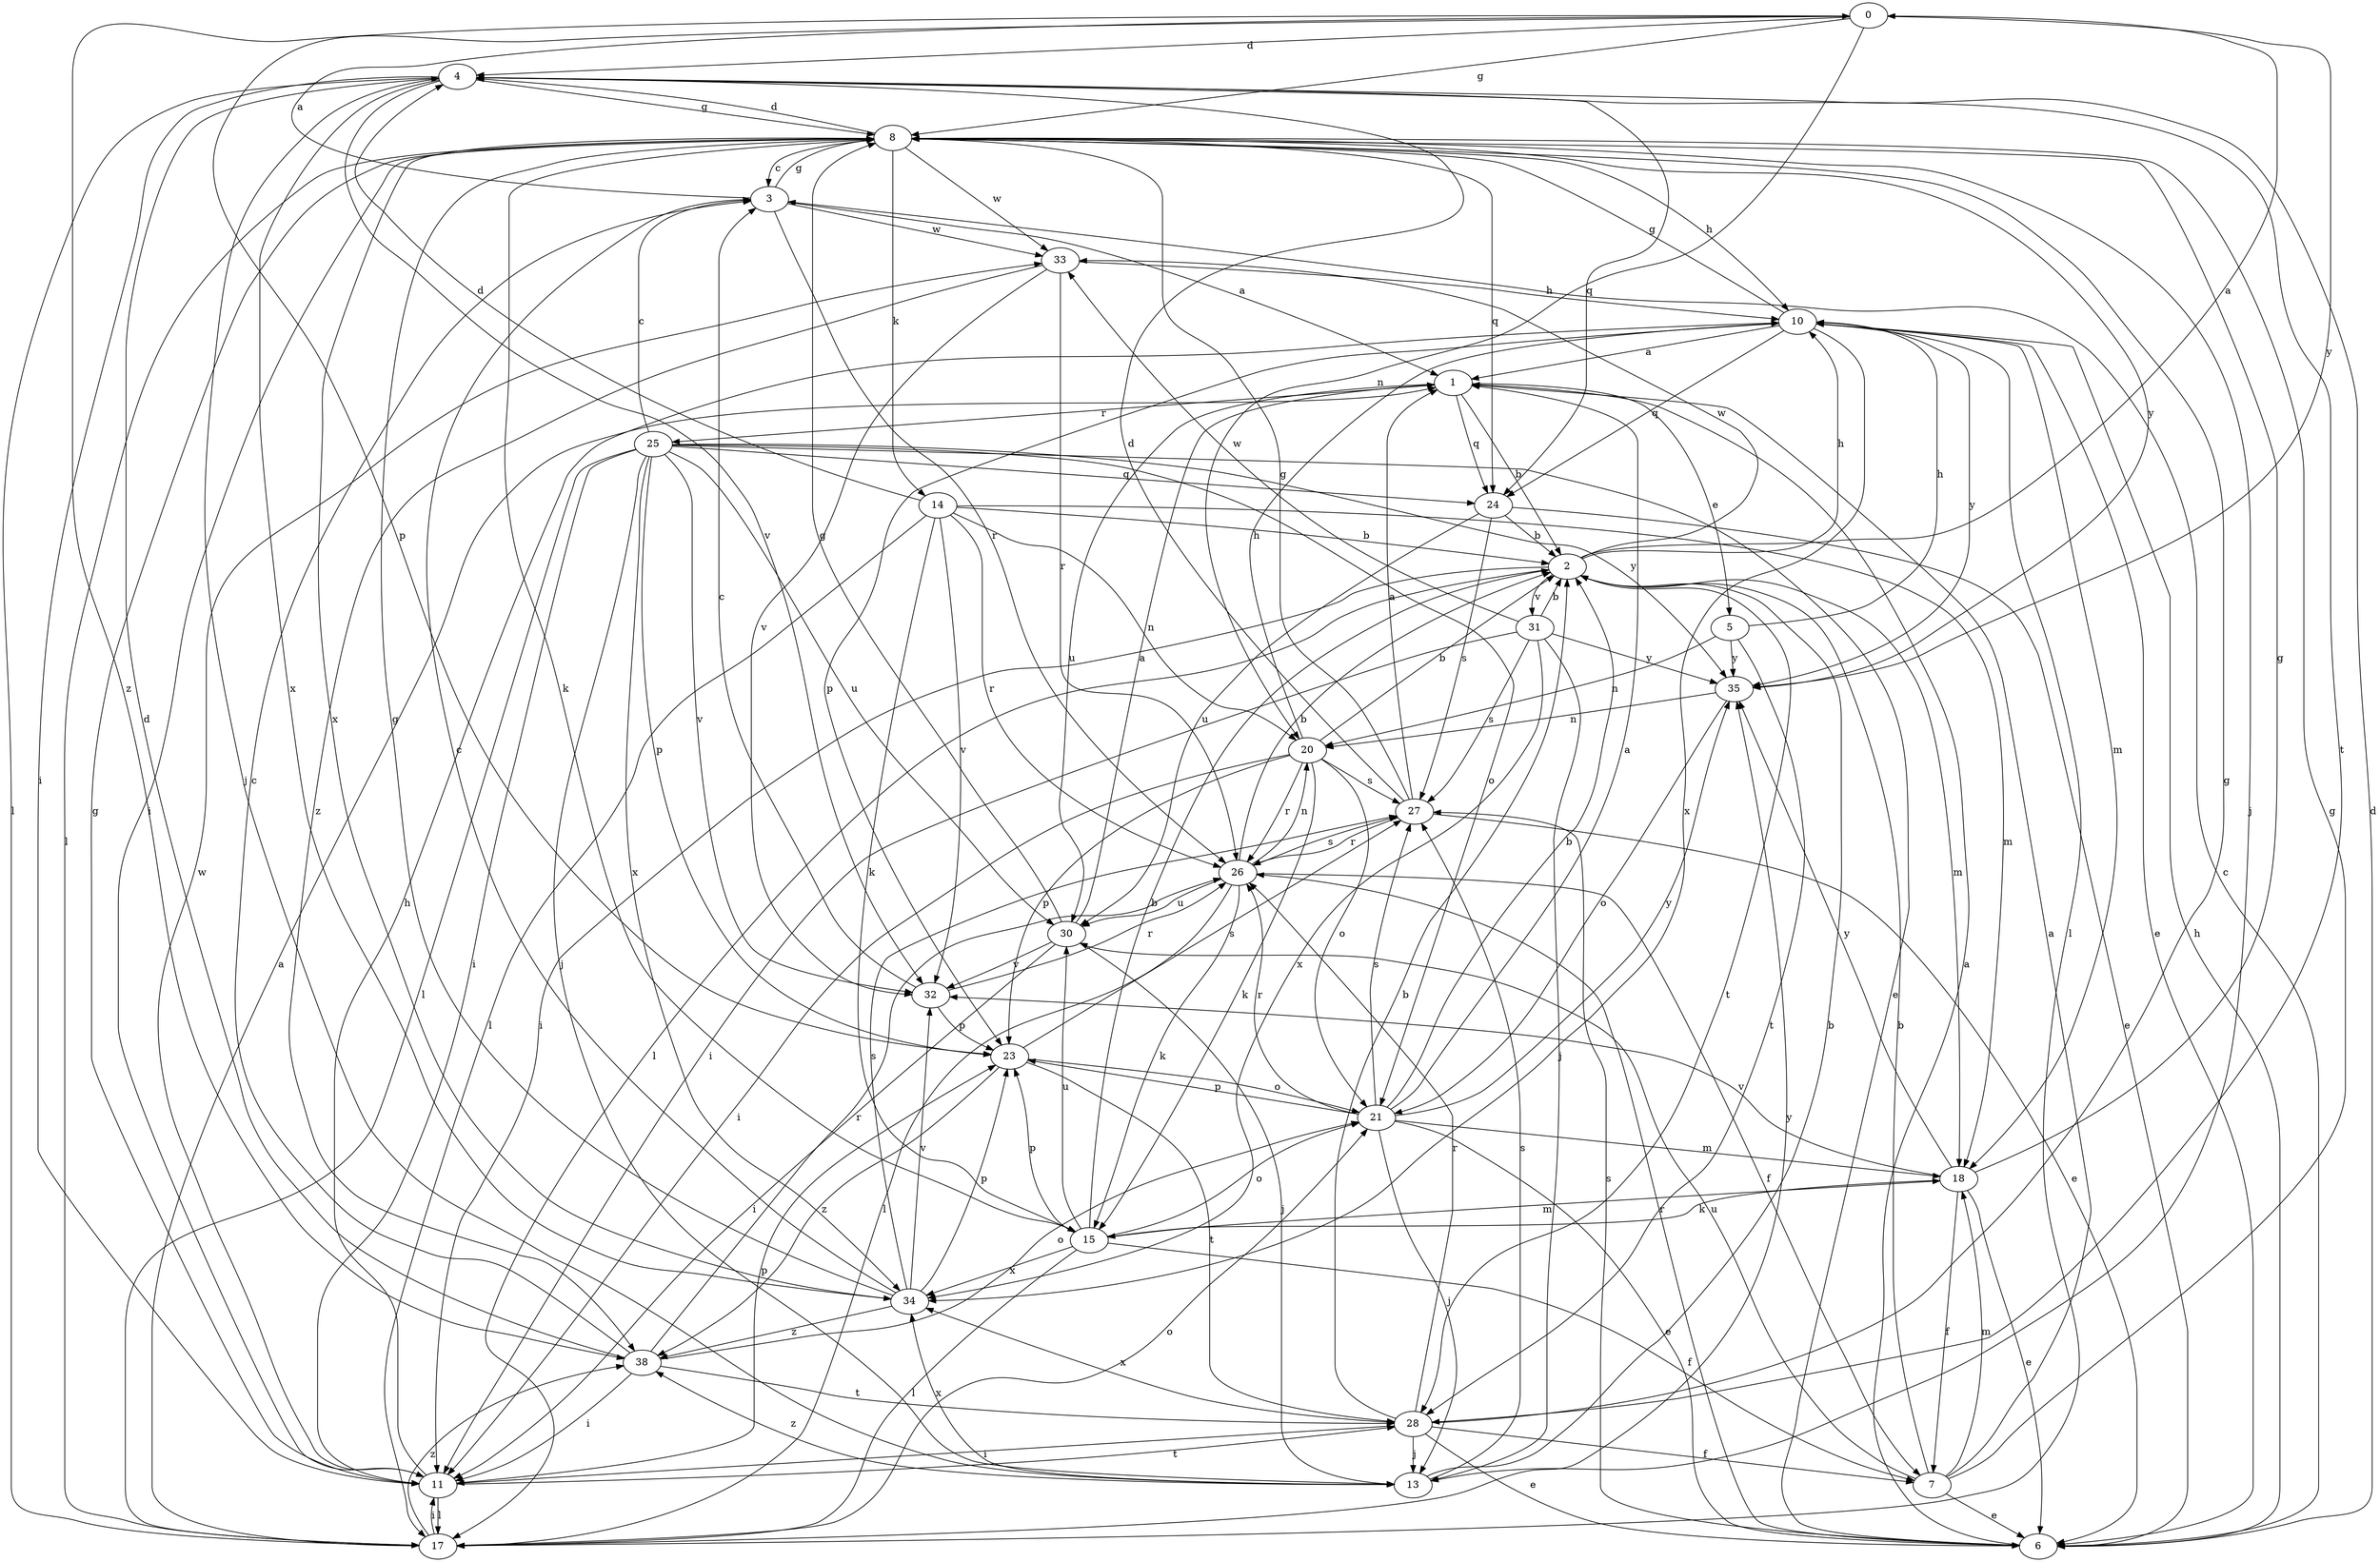 strict digraph  {
0;
1;
2;
3;
4;
5;
6;
7;
8;
10;
11;
13;
14;
15;
17;
18;
20;
21;
23;
24;
25;
26;
27;
28;
30;
31;
32;
33;
34;
35;
38;
0 -> 4  [label=d];
0 -> 8  [label=g];
0 -> 20  [label=n];
0 -> 23  [label=p];
0 -> 35  [label=y];
0 -> 38  [label=z];
1 -> 2  [label=b];
1 -> 5  [label=e];
1 -> 24  [label=q];
1 -> 25  [label=r];
1 -> 30  [label=u];
2 -> 0  [label=a];
2 -> 10  [label=h];
2 -> 11  [label=i];
2 -> 17  [label=l];
2 -> 18  [label=m];
2 -> 28  [label=t];
2 -> 31  [label=v];
2 -> 33  [label=w];
3 -> 0  [label=a];
3 -> 1  [label=a];
3 -> 8  [label=g];
3 -> 26  [label=r];
3 -> 33  [label=w];
4 -> 8  [label=g];
4 -> 11  [label=i];
4 -> 13  [label=j];
4 -> 17  [label=l];
4 -> 24  [label=q];
4 -> 28  [label=t];
4 -> 32  [label=v];
4 -> 34  [label=x];
5 -> 10  [label=h];
5 -> 20  [label=n];
5 -> 28  [label=t];
5 -> 35  [label=y];
6 -> 1  [label=a];
6 -> 3  [label=c];
6 -> 4  [label=d];
6 -> 10  [label=h];
6 -> 26  [label=r];
6 -> 27  [label=s];
7 -> 1  [label=a];
7 -> 2  [label=b];
7 -> 6  [label=e];
7 -> 8  [label=g];
7 -> 18  [label=m];
7 -> 30  [label=u];
8 -> 3  [label=c];
8 -> 4  [label=d];
8 -> 10  [label=h];
8 -> 11  [label=i];
8 -> 13  [label=j];
8 -> 14  [label=k];
8 -> 15  [label=k];
8 -> 17  [label=l];
8 -> 24  [label=q];
8 -> 33  [label=w];
8 -> 34  [label=x];
8 -> 35  [label=y];
10 -> 1  [label=a];
10 -> 6  [label=e];
10 -> 8  [label=g];
10 -> 17  [label=l];
10 -> 18  [label=m];
10 -> 23  [label=p];
10 -> 24  [label=q];
10 -> 34  [label=x];
10 -> 35  [label=y];
11 -> 8  [label=g];
11 -> 10  [label=h];
11 -> 17  [label=l];
11 -> 23  [label=p];
11 -> 28  [label=t];
11 -> 33  [label=w];
13 -> 2  [label=b];
13 -> 27  [label=s];
13 -> 34  [label=x];
13 -> 38  [label=z];
14 -> 2  [label=b];
14 -> 4  [label=d];
14 -> 15  [label=k];
14 -> 17  [label=l];
14 -> 18  [label=m];
14 -> 20  [label=n];
14 -> 26  [label=r];
14 -> 32  [label=v];
15 -> 2  [label=b];
15 -> 7  [label=f];
15 -> 17  [label=l];
15 -> 18  [label=m];
15 -> 21  [label=o];
15 -> 23  [label=p];
15 -> 30  [label=u];
15 -> 34  [label=x];
17 -> 1  [label=a];
17 -> 11  [label=i];
17 -> 21  [label=o];
17 -> 35  [label=y];
17 -> 38  [label=z];
18 -> 6  [label=e];
18 -> 7  [label=f];
18 -> 8  [label=g];
18 -> 15  [label=k];
18 -> 32  [label=v];
18 -> 35  [label=y];
20 -> 2  [label=b];
20 -> 10  [label=h];
20 -> 11  [label=i];
20 -> 15  [label=k];
20 -> 21  [label=o];
20 -> 23  [label=p];
20 -> 26  [label=r];
20 -> 27  [label=s];
21 -> 1  [label=a];
21 -> 2  [label=b];
21 -> 6  [label=e];
21 -> 13  [label=j];
21 -> 18  [label=m];
21 -> 23  [label=p];
21 -> 26  [label=r];
21 -> 27  [label=s];
21 -> 35  [label=y];
23 -> 21  [label=o];
23 -> 27  [label=s];
23 -> 28  [label=t];
23 -> 38  [label=z];
24 -> 2  [label=b];
24 -> 6  [label=e];
24 -> 27  [label=s];
24 -> 30  [label=u];
25 -> 3  [label=c];
25 -> 6  [label=e];
25 -> 11  [label=i];
25 -> 13  [label=j];
25 -> 17  [label=l];
25 -> 21  [label=o];
25 -> 23  [label=p];
25 -> 24  [label=q];
25 -> 30  [label=u];
25 -> 32  [label=v];
25 -> 34  [label=x];
25 -> 35  [label=y];
26 -> 2  [label=b];
26 -> 7  [label=f];
26 -> 15  [label=k];
26 -> 17  [label=l];
26 -> 20  [label=n];
26 -> 27  [label=s];
26 -> 30  [label=u];
27 -> 1  [label=a];
27 -> 4  [label=d];
27 -> 6  [label=e];
27 -> 8  [label=g];
27 -> 26  [label=r];
28 -> 2  [label=b];
28 -> 6  [label=e];
28 -> 7  [label=f];
28 -> 8  [label=g];
28 -> 11  [label=i];
28 -> 13  [label=j];
28 -> 26  [label=r];
28 -> 34  [label=x];
30 -> 1  [label=a];
30 -> 8  [label=g];
30 -> 11  [label=i];
30 -> 13  [label=j];
30 -> 32  [label=v];
31 -> 2  [label=b];
31 -> 11  [label=i];
31 -> 13  [label=j];
31 -> 27  [label=s];
31 -> 33  [label=w];
31 -> 34  [label=x];
31 -> 35  [label=y];
32 -> 3  [label=c];
32 -> 23  [label=p];
32 -> 26  [label=r];
33 -> 10  [label=h];
33 -> 26  [label=r];
33 -> 32  [label=v];
33 -> 38  [label=z];
34 -> 3  [label=c];
34 -> 8  [label=g];
34 -> 23  [label=p];
34 -> 27  [label=s];
34 -> 32  [label=v];
34 -> 38  [label=z];
35 -> 20  [label=n];
35 -> 21  [label=o];
38 -> 3  [label=c];
38 -> 4  [label=d];
38 -> 11  [label=i];
38 -> 21  [label=o];
38 -> 26  [label=r];
38 -> 28  [label=t];
}
